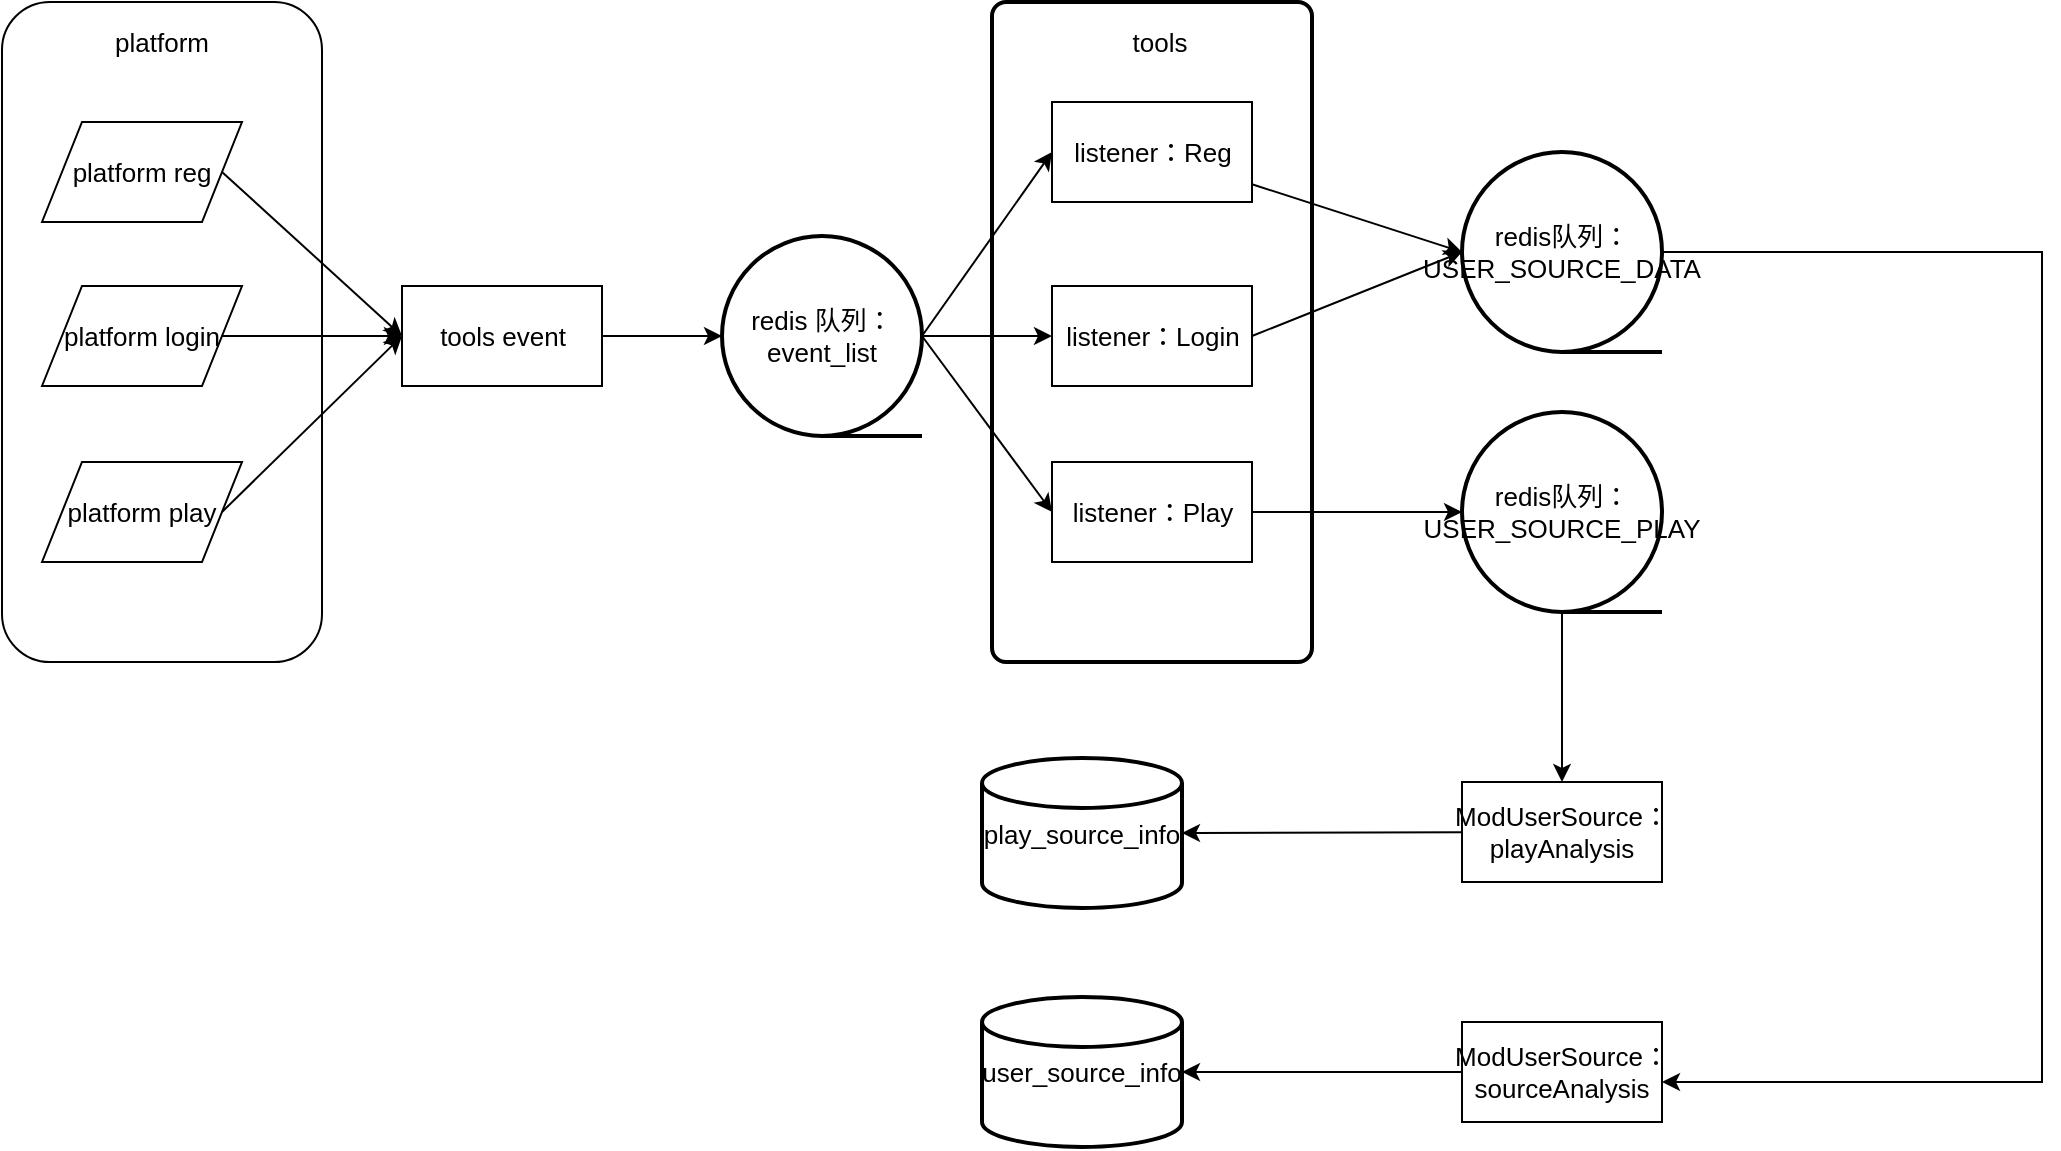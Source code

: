 <mxfile version="10.8.3" type="github"><diagram id="6a731a19-8d31-9384-78a2-239565b7b9f0" name="Page-1"><mxGraphModel dx="1394" dy="816" grid="1" gridSize="10" guides="1" tooltips="1" connect="1" arrows="1" fold="1" page="1" pageScale="1" pageWidth="1169" pageHeight="827" background="#ffffff" math="0" shadow="0"><root><mxCell id="0"/><mxCell id="1" parent="0"/><mxCell id="4YhGwRKEgQWfk_Xl7M7i-9" value="" style="rounded=1;whiteSpace=wrap;html=1;fontSize=13;" parent="1" vertex="1"><mxGeometry x="50" y="100" width="160" height="330" as="geometry"/></mxCell><mxCell id="4YhGwRKEgQWfk_Xl7M7i-4" value="" style="rounded=1;whiteSpace=wrap;html=1;absoluteArcSize=1;arcSize=14;strokeWidth=2;fontSize=13;" parent="1" vertex="1"><mxGeometry x="545" y="100" width="160" height="330" as="geometry"/></mxCell><mxCell id="bYAdEHJfGm9KRBM3U14k-59" value="platform reg" style="shape=parallelogram;perimeter=parallelogramPerimeter;whiteSpace=wrap;html=1;dashed=0;rounded=0;fontSize=13;" parent="1" vertex="1"><mxGeometry x="70" y="160" width="100" height="50" as="geometry"/></mxCell><mxCell id="bYAdEHJfGm9KRBM3U14k-60" value="platform login" style="shape=parallelogram;perimeter=parallelogramPerimeter;whiteSpace=wrap;html=1;dashed=0;rounded=0;fontSize=13;" parent="1" vertex="1"><mxGeometry x="70" y="242" width="100" height="50" as="geometry"/></mxCell><mxCell id="bYAdEHJfGm9KRBM3U14k-61" value="platform play" style="shape=parallelogram;perimeter=parallelogramPerimeter;whiteSpace=wrap;html=1;dashed=0;rounded=0;fontSize=13;" parent="1" vertex="1"><mxGeometry x="70" y="330" width="100" height="50" as="geometry"/></mxCell><mxCell id="bYAdEHJfGm9KRBM3U14k-67" value="" style="edgeStyle=orthogonalEdgeStyle;rounded=0;orthogonalLoop=1;jettySize=auto;html=1;fontSize=13;" parent="1" source="bYAdEHJfGm9KRBM3U14k-62" target="bYAdEHJfGm9KRBM3U14k-66" edge="1"><mxGeometry relative="1" as="geometry"/></mxCell><mxCell id="bYAdEHJfGm9KRBM3U14k-62" value="tools event" style="html=1;dashed=0;whitespace=wrap;rounded=0;fontSize=13;" parent="1" vertex="1"><mxGeometry x="250" y="242" width="100" height="50" as="geometry"/></mxCell><mxCell id="bYAdEHJfGm9KRBM3U14k-63" value="" style="endArrow=classic;html=1;exitX=1;exitY=0.5;exitDx=0;exitDy=0;entryX=0;entryY=0.5;entryDx=0;entryDy=0;fontSize=13;" parent="1" source="bYAdEHJfGm9KRBM3U14k-59" target="bYAdEHJfGm9KRBM3U14k-62" edge="1"><mxGeometry width="50" height="50" relative="1" as="geometry"><mxPoint x="160" y="160" as="sourcePoint"/><mxPoint x="210" y="110" as="targetPoint"/></mxGeometry></mxCell><mxCell id="bYAdEHJfGm9KRBM3U14k-64" value="" style="endArrow=classic;html=1;exitX=1;exitY=0.5;exitDx=0;exitDy=0;entryX=0;entryY=0.5;entryDx=0;entryDy=0;fontSize=13;" parent="1" source="bYAdEHJfGm9KRBM3U14k-60" target="bYAdEHJfGm9KRBM3U14k-62" edge="1"><mxGeometry width="50" height="50" relative="1" as="geometry"><mxPoint x="160" y="160" as="sourcePoint"/><mxPoint x="210" y="110" as="targetPoint"/></mxGeometry></mxCell><mxCell id="bYAdEHJfGm9KRBM3U14k-65" value="" style="endArrow=classic;html=1;exitX=1;exitY=0.5;exitDx=0;exitDy=0;entryX=0;entryY=0.5;entryDx=0;entryDy=0;fontSize=13;" parent="1" source="bYAdEHJfGm9KRBM3U14k-61" target="bYAdEHJfGm9KRBM3U14k-62" edge="1"><mxGeometry width="50" height="50" relative="1" as="geometry"><mxPoint x="160" y="160" as="sourcePoint"/><mxPoint x="210" y="110" as="targetPoint"/></mxGeometry></mxCell><mxCell id="4YhGwRKEgQWfk_Xl7M7i-6" value="" style="edgeStyle=orthogonalEdgeStyle;rounded=0;orthogonalLoop=1;jettySize=auto;html=1;fontSize=13;" parent="1" source="bYAdEHJfGm9KRBM3U14k-66" target="4YhGwRKEgQWfk_Xl7M7i-2" edge="1"><mxGeometry relative="1" as="geometry"/></mxCell><mxCell id="bYAdEHJfGm9KRBM3U14k-66" value="redis 队列：event_list" style="strokeWidth=2;html=1;shape=mxgraph.flowchart.sequential_data;whiteSpace=wrap;rounded=0;align=center;fontSize=13;" parent="1" vertex="1"><mxGeometry x="410" y="217" width="100" height="100" as="geometry"/></mxCell><mxCell id="4YhGwRKEgQWfk_Xl7M7i-14" value="" style="edgeStyle=none;rounded=0;orthogonalLoop=1;jettySize=auto;html=1;entryX=0;entryY=0.5;entryDx=0;entryDy=0;entryPerimeter=0;fontSize=13;" parent="1" source="4YhGwRKEgQWfk_Xl7M7i-1" target="4YhGwRKEgQWfk_Xl7M7i-11" edge="1"><mxGeometry relative="1" as="geometry"><mxPoint x="755" y="175" as="targetPoint"/></mxGeometry></mxCell><mxCell id="4YhGwRKEgQWfk_Xl7M7i-1" value="listener：Reg" style="html=1;dashed=0;whitespace=wrap;fontSize=13;" parent="1" vertex="1"><mxGeometry x="575" y="150" width="100" height="50" as="geometry"/></mxCell><mxCell id="4YhGwRKEgQWfk_Xl7M7i-2" value="listener：Login" style="html=1;dashed=0;whitespace=wrap;fontSize=13;" parent="1" vertex="1"><mxGeometry x="575" y="242" width="100" height="50" as="geometry"/></mxCell><mxCell id="4YhGwRKEgQWfk_Xl7M7i-17" value="" style="edgeStyle=none;rounded=0;orthogonalLoop=1;jettySize=auto;html=1;entryX=0;entryY=0.5;entryDx=0;entryDy=0;entryPerimeter=0;fontSize=13;" parent="1" source="4YhGwRKEgQWfk_Xl7M7i-3" target="4YhGwRKEgQWfk_Xl7M7i-12" edge="1"><mxGeometry relative="1" as="geometry"><mxPoint x="755" y="355" as="targetPoint"/></mxGeometry></mxCell><mxCell id="4YhGwRKEgQWfk_Xl7M7i-3" value="listener：Play" style="html=1;dashed=0;whitespace=wrap;fontSize=13;" parent="1" vertex="1"><mxGeometry x="575" y="330" width="100" height="50" as="geometry"/></mxCell><mxCell id="4YhGwRKEgQWfk_Xl7M7i-5" value="tools" style="text;html=1;strokeColor=none;fillColor=none;align=center;verticalAlign=middle;whiteSpace=wrap;rounded=0;fontSize=13;" parent="1" vertex="1"><mxGeometry x="609" y="110" width="40" height="20" as="geometry"/></mxCell><mxCell id="4YhGwRKEgQWfk_Xl7M7i-7" value="" style="rounded=0;orthogonalLoop=1;jettySize=auto;html=1;entryX=0;entryY=0.5;entryDx=0;entryDy=0;exitX=1;exitY=0.5;exitDx=0;exitDy=0;exitPerimeter=0;fontSize=13;" parent="1" source="bYAdEHJfGm9KRBM3U14k-66" target="4YhGwRKEgQWfk_Xl7M7i-1" edge="1"><mxGeometry relative="1" as="geometry"/></mxCell><mxCell id="4YhGwRKEgQWfk_Xl7M7i-8" value="" style="rounded=0;orthogonalLoop=1;jettySize=auto;html=1;entryX=0;entryY=0.5;entryDx=0;entryDy=0;exitX=1;exitY=0.5;exitDx=0;exitDy=0;exitPerimeter=0;fontSize=13;" parent="1" source="bYAdEHJfGm9KRBM3U14k-66" target="4YhGwRKEgQWfk_Xl7M7i-3" edge="1"><mxGeometry relative="1" as="geometry"/></mxCell><mxCell id="4YhGwRKEgQWfk_Xl7M7i-10" value="platform" style="text;html=1;strokeColor=none;fillColor=none;align=center;verticalAlign=middle;whiteSpace=wrap;rounded=0;fontSize=13;" parent="1" vertex="1"><mxGeometry x="110" y="110" width="40" height="20" as="geometry"/></mxCell><mxCell id="4YhGwRKEgQWfk_Xl7M7i-22" value="" style="edgeStyle=none;rounded=0;orthogonalLoop=1;jettySize=auto;html=1;fontSize=13;" parent="1" source="4YhGwRKEgQWfk_Xl7M7i-11" edge="1"><mxGeometry relative="1" as="geometry"><mxPoint x="880" y="640" as="targetPoint"/><Array as="points"><mxPoint x="1070" y="225"/><mxPoint x="1070" y="640"/></Array></mxGeometry></mxCell><mxCell id="4YhGwRKEgQWfk_Xl7M7i-11" value="redis队列：USER_SOURCE_DATA" style="strokeWidth=2;html=1;shape=mxgraph.flowchart.sequential_data;whiteSpace=wrap;fontSize=13;" parent="1" vertex="1"><mxGeometry x="780" y="175" width="100" height="100" as="geometry"/></mxCell><mxCell id="4YhGwRKEgQWfk_Xl7M7i-20" value="" style="edgeStyle=none;rounded=0;orthogonalLoop=1;jettySize=auto;html=1;entryX=0.5;entryY=0;entryDx=0;entryDy=0;entryPerimeter=0;fontSize=13;" parent="1" source="4YhGwRKEgQWfk_Xl7M7i-12" target="4YhGwRKEgQWfk_Xl7M7i-18" edge="1"><mxGeometry relative="1" as="geometry"><mxPoint x="830" y="485" as="targetPoint"/></mxGeometry></mxCell><mxCell id="4YhGwRKEgQWfk_Xl7M7i-12" value="redis队列：USER_SOURCE_PLAY" style="strokeWidth=2;html=1;shape=mxgraph.flowchart.sequential_data;whiteSpace=wrap;fontSize=13;" parent="1" vertex="1"><mxGeometry x="780" y="305" width="100" height="100" as="geometry"/></mxCell><mxCell id="4YhGwRKEgQWfk_Xl7M7i-15" value="" style="edgeStyle=none;rounded=0;orthogonalLoop=1;jettySize=auto;html=1;entryX=0;entryY=0.5;entryDx=0;entryDy=0;entryPerimeter=0;exitX=1;exitY=0.5;exitDx=0;exitDy=0;fontSize=13;" parent="1" source="4YhGwRKEgQWfk_Xl7M7i-2" target="4YhGwRKEgQWfk_Xl7M7i-11" edge="1"><mxGeometry relative="1" as="geometry"><mxPoint x="755" y="175" as="targetPoint"/></mxGeometry></mxCell><mxCell id="4YhGwRKEgQWfk_Xl7M7i-29" value="" style="edgeStyle=none;rounded=0;orthogonalLoop=1;jettySize=auto;html=1;entryX=1;entryY=0.5;entryDx=0;entryDy=0;entryPerimeter=0;fontSize=13;" parent="1" source="4YhGwRKEgQWfk_Xl7M7i-18" target="4YhGwRKEgQWfk_Xl7M7i-26" edge="1"><mxGeometry relative="1" as="geometry"><mxPoint x="700" y="515" as="targetPoint"/></mxGeometry></mxCell><mxCell id="4YhGwRKEgQWfk_Xl7M7i-18" value="ModUserSource：playAnalysis" style="html=1;dashed=0;whitespace=wrap;whiteSpace=wrap;fontSize=13;" parent="1" vertex="1"><mxGeometry x="780" y="490" width="100" height="50" as="geometry"/></mxCell><mxCell id="4YhGwRKEgQWfk_Xl7M7i-31" value="" style="edgeStyle=none;rounded=0;orthogonalLoop=1;jettySize=auto;html=1;entryX=1;entryY=0.5;entryDx=0;entryDy=0;entryPerimeter=0;fontSize=13;" parent="1" source="4YhGwRKEgQWfk_Xl7M7i-23" target="4YhGwRKEgQWfk_Xl7M7i-27" edge="1"><mxGeometry relative="1" as="geometry"><mxPoint x="700" y="635" as="targetPoint"/></mxGeometry></mxCell><mxCell id="4YhGwRKEgQWfk_Xl7M7i-23" value="ModUserSource：sourceAnalysis" style="html=1;dashed=0;whitespace=wrap;whiteSpace=wrap;fontSize=13;" parent="1" vertex="1"><mxGeometry x="780" y="610" width="100" height="50" as="geometry"/></mxCell><mxCell id="4YhGwRKEgQWfk_Xl7M7i-26" value="play_source_info" style="strokeWidth=2;html=1;shape=mxgraph.flowchart.database;whiteSpace=wrap;fontSize=13;" parent="1" vertex="1"><mxGeometry x="540" y="478" width="100" height="75" as="geometry"/></mxCell><mxCell id="4YhGwRKEgQWfk_Xl7M7i-27" value="user_source_info" style="strokeWidth=2;html=1;shape=mxgraph.flowchart.database;whiteSpace=wrap;fontSize=13;" parent="1" vertex="1"><mxGeometry x="540" y="597.5" width="100" height="75" as="geometry"/></mxCell></root></mxGraphModel></diagram></mxfile>